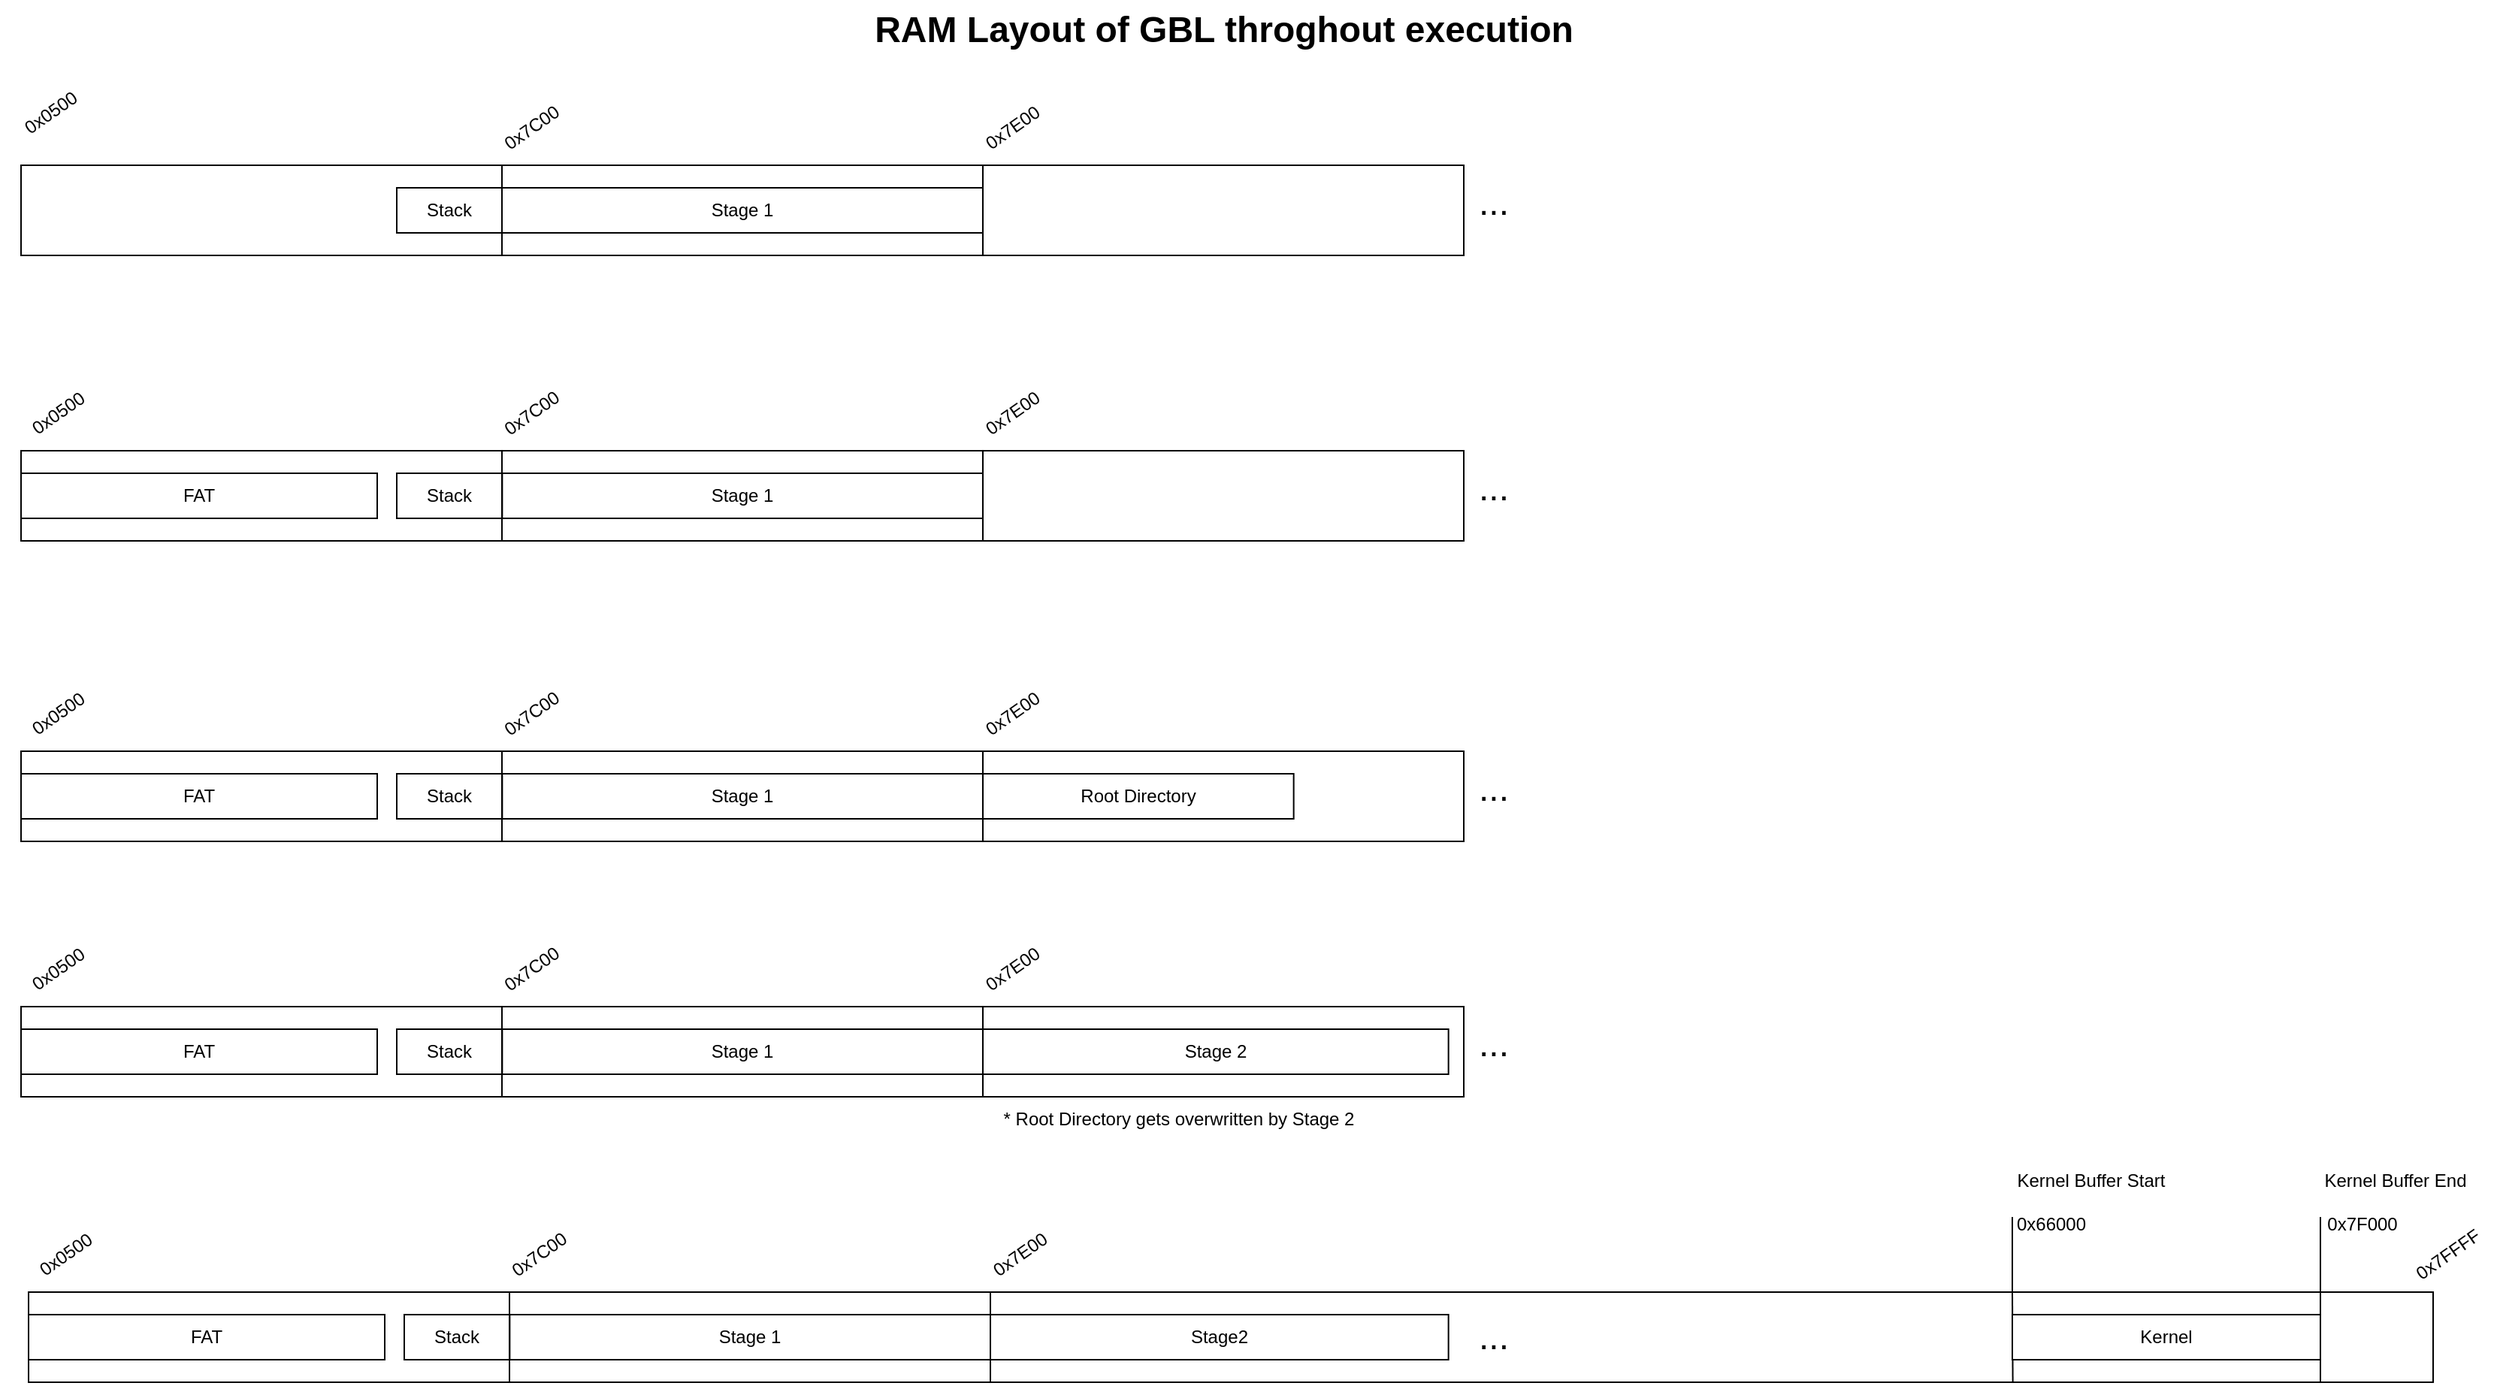 <mxfile scale="1" border="0">
    <diagram id="AzmIc19uWYascQ04gYRs" name="Page-1">
        <mxGraphModel dx="1900" dy="2224" grid="1" gridSize="10" guides="1" tooltips="1" connect="1" arrows="1" fold="1" page="1" pageScale="1" pageWidth="850" pageHeight="1100" background="#FFFFFF" math="0" shadow="0">
            <root>
                <mxCell id="0"/>
                <mxCell id="1" parent="0"/>
                <mxCell id="92" value="" style="group;movable=0;resizable=0;rotatable=0;deletable=0;editable=0;locked=1;connectable=0;" parent="1" vertex="1" connectable="0">
                    <mxGeometry x="26.822" y="90" width="1300" height="370" as="geometry"/>
                </mxCell>
                <mxCell id="81" value="" style="group;movable=0;resizable=0;rotatable=0;deletable=0;editable=0;locked=1;connectable=0;" parent="92" vertex="1" connectable="0">
                    <mxGeometry width="1300" height="370" as="geometry"/>
                </mxCell>
                <mxCell id="139" value="" style="rounded=0;whiteSpace=wrap;html=1;container=0;" parent="1" vertex="1">
                    <mxGeometry x="675" y="830" width="960" height="60" as="geometry"/>
                </mxCell>
                <mxCell id="94" value="" style="rounded=0;whiteSpace=wrap;html=1;container=0;" parent="1" vertex="1">
                    <mxGeometry x="355" y="830" width="320" height="60" as="geometry"/>
                </mxCell>
                <mxCell id="95" value="0x7C00" style="text;html=1;align=center;verticalAlign=middle;whiteSpace=wrap;rounded=0;rotation=-35;container=0;" parent="1" vertex="1">
                    <mxGeometry x="345" y="790" width="60" height="30" as="geometry"/>
                </mxCell>
                <mxCell id="96" value="0x7E00" style="text;html=1;align=center;verticalAlign=middle;whiteSpace=wrap;rounded=0;rotation=-35;container=0;" parent="1" vertex="1">
                    <mxGeometry x="665" y="790" width="60" height="30" as="geometry"/>
                </mxCell>
                <mxCell id="98" value="Stage2" style="rounded=0;whiteSpace=wrap;html=1;container=0;" parent="1" vertex="1">
                    <mxGeometry x="675" y="845" width="304.82" height="30" as="geometry"/>
                </mxCell>
                <mxCell id="99" value="" style="rounded=0;whiteSpace=wrap;html=1;container=0;" parent="1" vertex="1">
                    <mxGeometry x="35" y="830" width="320" height="60" as="geometry"/>
                </mxCell>
                <mxCell id="100" value="FAT" style="rounded=0;whiteSpace=wrap;html=1;container=0;" parent="1" vertex="1">
                    <mxGeometry x="35.002" y="845" width="237" height="30" as="geometry"/>
                </mxCell>
                <mxCell id="103" value="Stack" style="rounded=0;whiteSpace=wrap;html=1;container=0;" parent="1" vertex="1">
                    <mxGeometry x="285" y="845" width="70" height="30" as="geometry"/>
                </mxCell>
                <mxCell id="105" value="0x0500" style="text;html=1;align=center;verticalAlign=middle;whiteSpace=wrap;rounded=0;rotation=-35;container=0;" parent="1" vertex="1">
                    <mxGeometry x="30" y="790" width="60" height="30" as="geometry"/>
                </mxCell>
                <mxCell id="111" value="0x7FFFF" style="text;html=1;align=center;verticalAlign=middle;whiteSpace=wrap;rounded=0;rotation=-35;container=0;" parent="1" vertex="1">
                    <mxGeometry x="1615" y="790" width="60" height="30" as="geometry"/>
                </mxCell>
                <mxCell id="128" value="&lt;font style=&quot;font-size: 24px;&quot;&gt;...&lt;/font&gt;" style="text;html=1;align=center;verticalAlign=middle;whiteSpace=wrap;rounded=0;container=0;" parent="1" vertex="1">
                    <mxGeometry x="1000" y="845" width="20" height="30" as="geometry"/>
                </mxCell>
                <mxCell id="129" value="0x7F000" style="text;html=1;align=center;verticalAlign=middle;whiteSpace=wrap;rounded=0;rotation=0;container=0;" parent="1" vertex="1">
                    <mxGeometry x="1558" y="770" width="60" height="30" as="geometry"/>
                </mxCell>
                <mxCell id="130" value="" style="endArrow=none;html=1;entryX=0.75;entryY=0;entryDx=0;entryDy=0;" parent="1" edge="1">
                    <mxGeometry width="50" height="50" relative="1" as="geometry">
                        <mxPoint x="1560" y="780" as="sourcePoint"/>
                        <mxPoint x="1560" y="830" as="targetPoint"/>
                    </mxGeometry>
                </mxCell>
                <mxCell id="131" value="Kernel Buffer End" style="text;html=1;align=center;verticalAlign=middle;whiteSpace=wrap;rounded=0;rotation=0;container=0;" parent="1" vertex="1">
                    <mxGeometry x="1560" y="741" width="100" height="30" as="geometry"/>
                </mxCell>
                <mxCell id="133" value="" style="endArrow=none;html=1;" parent="1" edge="1">
                    <mxGeometry width="50" height="50" relative="1" as="geometry">
                        <mxPoint x="1560" y="830" as="sourcePoint"/>
                        <mxPoint x="1560" y="890" as="targetPoint"/>
                    </mxGeometry>
                </mxCell>
                <mxCell id="134" value="0x66000" style="text;html=1;align=center;verticalAlign=middle;whiteSpace=wrap;rounded=0;rotation=0;container=0;" parent="1" vertex="1">
                    <mxGeometry x="1351" y="770" width="60" height="30" as="geometry"/>
                </mxCell>
                <mxCell id="135" value="" style="endArrow=none;html=1;entryX=0.75;entryY=0;entryDx=0;entryDy=0;" parent="1" edge="1">
                    <mxGeometry width="50" height="50" relative="1" as="geometry">
                        <mxPoint x="1355" y="780" as="sourcePoint"/>
                        <mxPoint x="1355" y="830" as="targetPoint"/>
                    </mxGeometry>
                </mxCell>
                <mxCell id="136" value="" style="endArrow=none;html=1;entryX=0.563;entryY=1;entryDx=0;entryDy=0;entryPerimeter=0;" parent="1" edge="1">
                    <mxGeometry width="50" height="50" relative="1" as="geometry">
                        <mxPoint x="1355" y="830" as="sourcePoint"/>
                        <mxPoint x="1355.32" y="890" as="targetPoint"/>
                    </mxGeometry>
                </mxCell>
                <mxCell id="138" value="Kernel Buffer Start" style="text;html=1;align=center;verticalAlign=middle;whiteSpace=wrap;rounded=0;rotation=0;container=0;" parent="1" vertex="1">
                    <mxGeometry x="1355" y="741" width="105" height="30" as="geometry"/>
                </mxCell>
                <mxCell id="140" value="Kernel" style="rounded=0;whiteSpace=wrap;html=1;container=0;" parent="1" vertex="1">
                    <mxGeometry x="1355" y="845" width="205" height="30" as="geometry"/>
                </mxCell>
                <mxCell id="65" value="" style="rounded=0;whiteSpace=wrap;html=1;container=0;" parent="1" vertex="1">
                    <mxGeometry x="350" y="270" width="320" height="60" as="geometry"/>
                </mxCell>
                <mxCell id="66" value="0x7C00" style="text;html=1;align=center;verticalAlign=middle;whiteSpace=wrap;rounded=0;rotation=-35;container=0;" parent="1" vertex="1">
                    <mxGeometry x="340" y="230" width="60" height="30" as="geometry"/>
                </mxCell>
                <mxCell id="67" value="0x7E00" style="text;html=1;align=center;verticalAlign=middle;whiteSpace=wrap;rounded=0;rotation=-35;container=0;" parent="1" vertex="1">
                    <mxGeometry x="660" y="230" width="60" height="30" as="geometry"/>
                </mxCell>
                <mxCell id="69" value="" style="rounded=0;whiteSpace=wrap;html=1;container=0;" parent="1" vertex="1">
                    <mxGeometry x="670" y="270" width="320" height="60" as="geometry"/>
                </mxCell>
                <mxCell id="72" value="" style="rounded=0;whiteSpace=wrap;html=1;container=0;" parent="1" vertex="1">
                    <mxGeometry x="30" y="270" width="320" height="60" as="geometry"/>
                </mxCell>
                <mxCell id="73" value="FAT" style="rounded=0;whiteSpace=wrap;html=1;container=0;" parent="1" vertex="1">
                    <mxGeometry x="30.002" y="285" width="237" height="30" as="geometry"/>
                </mxCell>
                <mxCell id="78" value="Stack" style="rounded=0;whiteSpace=wrap;html=1;container=0;" parent="1" vertex="1">
                    <mxGeometry x="280" y="285" width="70" height="30" as="geometry"/>
                </mxCell>
                <mxCell id="79" value="&lt;font style=&quot;font-size: 24px;&quot;&gt;...&lt;/font&gt;" style="text;html=1;align=center;verticalAlign=middle;whiteSpace=wrap;rounded=0;container=0;" parent="1" vertex="1">
                    <mxGeometry x="1000" y="280" width="20" height="30" as="geometry"/>
                </mxCell>
                <mxCell id="86" value="0x0500" style="text;html=1;align=center;verticalAlign=middle;whiteSpace=wrap;rounded=0;rotation=-35;container=0;" parent="1" vertex="1">
                    <mxGeometry x="25" y="230" width="60" height="30" as="geometry"/>
                </mxCell>
                <mxCell id="25" value="" style="rounded=0;whiteSpace=wrap;html=1;container=0;" parent="1" vertex="1">
                    <mxGeometry x="350" y="80" width="320" height="60" as="geometry"/>
                </mxCell>
                <mxCell id="26" value="0x7C00" style="text;html=1;align=center;verticalAlign=middle;whiteSpace=wrap;rounded=0;rotation=-35;container=0;" parent="1" vertex="1">
                    <mxGeometry x="340" y="40" width="60" height="30" as="geometry"/>
                </mxCell>
                <mxCell id="27" value="0x7E00" style="text;html=1;align=center;verticalAlign=middle;whiteSpace=wrap;rounded=0;rotation=-35;container=0;" parent="1" vertex="1">
                    <mxGeometry x="660" y="40" width="60" height="30" as="geometry"/>
                </mxCell>
                <mxCell id="31" value="" style="rounded=0;whiteSpace=wrap;html=1;container=0;" parent="1" vertex="1">
                    <mxGeometry x="670" y="80" width="320" height="60" as="geometry"/>
                </mxCell>
                <mxCell id="37" value="" style="rounded=0;whiteSpace=wrap;html=1;container=0;" parent="1" vertex="1">
                    <mxGeometry x="30" y="80" width="320" height="60" as="geometry"/>
                </mxCell>
                <mxCell id="40" value="0x0500" style="text;html=1;align=center;verticalAlign=middle;whiteSpace=wrap;rounded=0;rotation=-35;container=0;" parent="1" vertex="1">
                    <mxGeometry x="20" y="30" width="60" height="30" as="geometry"/>
                </mxCell>
                <mxCell id="44" value="Stack" style="rounded=0;whiteSpace=wrap;html=1;container=0;" parent="1" vertex="1">
                    <mxGeometry x="280" y="95" width="70" height="30" as="geometry"/>
                </mxCell>
                <mxCell id="53" value="&lt;font style=&quot;font-size: 24px;&quot;&gt;...&lt;/font&gt;" style="text;html=1;align=center;verticalAlign=middle;whiteSpace=wrap;rounded=0;container=0;" parent="1" vertex="1">
                    <mxGeometry x="1000" y="90" width="20" height="30" as="geometry"/>
                </mxCell>
                <mxCell id="150" value="&lt;span style=&quot;color: rgb(0, 0, 0);&quot;&gt;Stage 1&lt;/span&gt;" style="rounded=0;whiteSpace=wrap;html=1;container=0;" parent="1" vertex="1">
                    <mxGeometry x="350" y="95" width="320" height="30" as="geometry"/>
                </mxCell>
                <mxCell id="153" value="&lt;span style=&quot;color: rgb(0, 0, 0);&quot;&gt;Stage 1&lt;/span&gt;" style="rounded=0;whiteSpace=wrap;html=1;container=0;" parent="1" vertex="1">
                    <mxGeometry x="350.18" y="285" width="319.82" height="30" as="geometry"/>
                </mxCell>
                <mxCell id="160" value="" style="rounded=0;whiteSpace=wrap;html=1;container=0;" parent="1" vertex="1">
                    <mxGeometry x="350" y="470" width="320" height="60" as="geometry"/>
                </mxCell>
                <mxCell id="161" value="0x7C00" style="text;html=1;align=center;verticalAlign=middle;whiteSpace=wrap;rounded=0;rotation=-35;container=0;" parent="1" vertex="1">
                    <mxGeometry x="340" y="430" width="60" height="30" as="geometry"/>
                </mxCell>
                <mxCell id="162" value="0x7E00" style="text;html=1;align=center;verticalAlign=middle;whiteSpace=wrap;rounded=0;rotation=-35;container=0;" parent="1" vertex="1">
                    <mxGeometry x="660" y="430" width="60" height="30" as="geometry"/>
                </mxCell>
                <mxCell id="163" value="" style="rounded=0;whiteSpace=wrap;html=1;container=0;" parent="1" vertex="1">
                    <mxGeometry x="670" y="470" width="320" height="60" as="geometry"/>
                </mxCell>
                <mxCell id="165" value="" style="rounded=0;whiteSpace=wrap;html=1;container=0;" parent="1" vertex="1">
                    <mxGeometry x="30" y="470" width="320" height="60" as="geometry"/>
                </mxCell>
                <mxCell id="166" value="FAT" style="rounded=0;whiteSpace=wrap;html=1;container=0;" parent="1" vertex="1">
                    <mxGeometry x="30.002" y="485" width="237" height="30" as="geometry"/>
                </mxCell>
                <mxCell id="167" value="Stack" style="rounded=0;whiteSpace=wrap;html=1;container=0;" parent="1" vertex="1">
                    <mxGeometry x="280" y="485" width="70" height="30" as="geometry"/>
                </mxCell>
                <mxCell id="168" value="&lt;font style=&quot;font-size: 24px;&quot;&gt;...&lt;/font&gt;" style="text;html=1;align=center;verticalAlign=middle;whiteSpace=wrap;rounded=0;container=0;" parent="1" vertex="1">
                    <mxGeometry x="1000" y="480" width="20" height="30" as="geometry"/>
                </mxCell>
                <mxCell id="169" value="0x0500" style="text;html=1;align=center;verticalAlign=middle;whiteSpace=wrap;rounded=0;rotation=-35;container=0;" parent="1" vertex="1">
                    <mxGeometry x="25" y="430" width="60" height="30" as="geometry"/>
                </mxCell>
                <mxCell id="171" value="&lt;span style=&quot;color: rgb(0, 0, 0);&quot;&gt;Stage 1&lt;/span&gt;" style="rounded=0;whiteSpace=wrap;html=1;container=0;" parent="1" vertex="1">
                    <mxGeometry x="350.18" y="485" width="319.82" height="30" as="geometry"/>
                </mxCell>
                <mxCell id="172" value="Root Directory" style="rounded=0;whiteSpace=wrap;html=1;container=0;" parent="1" vertex="1">
                    <mxGeometry x="670.002" y="485" width="206.82" height="30" as="geometry"/>
                </mxCell>
                <mxCell id="173" value="" style="rounded=0;whiteSpace=wrap;html=1;container=0;" parent="1" vertex="1">
                    <mxGeometry x="350" y="640" width="320" height="60" as="geometry"/>
                </mxCell>
                <mxCell id="174" value="0x7C00" style="text;html=1;align=center;verticalAlign=middle;whiteSpace=wrap;rounded=0;rotation=-35;container=0;" parent="1" vertex="1">
                    <mxGeometry x="340" y="600" width="60" height="30" as="geometry"/>
                </mxCell>
                <mxCell id="175" value="0x7E00" style="text;html=1;align=center;verticalAlign=middle;whiteSpace=wrap;rounded=0;rotation=-35;container=0;" parent="1" vertex="1">
                    <mxGeometry x="660" y="600" width="60" height="30" as="geometry"/>
                </mxCell>
                <mxCell id="176" value="" style="rounded=0;whiteSpace=wrap;html=1;container=0;" parent="1" vertex="1">
                    <mxGeometry x="670" y="640" width="320" height="60" as="geometry"/>
                </mxCell>
                <mxCell id="177" value="" style="rounded=0;whiteSpace=wrap;html=1;container=0;" parent="1" vertex="1">
                    <mxGeometry x="30" y="640" width="320" height="60" as="geometry"/>
                </mxCell>
                <mxCell id="178" value="FAT" style="rounded=0;whiteSpace=wrap;html=1;container=0;" parent="1" vertex="1">
                    <mxGeometry x="30.002" y="655" width="237" height="30" as="geometry"/>
                </mxCell>
                <mxCell id="179" value="Stack" style="rounded=0;whiteSpace=wrap;html=1;container=0;" parent="1" vertex="1">
                    <mxGeometry x="280" y="655" width="70" height="30" as="geometry"/>
                </mxCell>
                <mxCell id="180" value="&lt;font style=&quot;font-size: 24px;&quot;&gt;...&lt;/font&gt;" style="text;html=1;align=center;verticalAlign=middle;whiteSpace=wrap;rounded=0;container=0;" parent="1" vertex="1">
                    <mxGeometry x="1000" y="650" width="20" height="30" as="geometry"/>
                </mxCell>
                <mxCell id="181" value="0x0500" style="text;html=1;align=center;verticalAlign=middle;whiteSpace=wrap;rounded=0;rotation=-35;container=0;" parent="1" vertex="1">
                    <mxGeometry x="25" y="600" width="60" height="30" as="geometry"/>
                </mxCell>
                <mxCell id="183" value="&lt;span style=&quot;color: rgb(0, 0, 0);&quot;&gt;Stage 1&lt;/span&gt;" style="rounded=0;whiteSpace=wrap;html=1;container=0;" parent="1" vertex="1">
                    <mxGeometry x="350.18" y="655" width="319.82" height="30" as="geometry"/>
                </mxCell>
                <mxCell id="184" value="Stage 2" style="rounded=0;whiteSpace=wrap;html=1;container=0;" parent="1" vertex="1">
                    <mxGeometry x="670" y="655" width="309.82" height="30" as="geometry"/>
                </mxCell>
                <mxCell id="185" value="&lt;span style=&quot;color: rgb(0, 0, 0);&quot;&gt;Stage 1&lt;/span&gt;" style="rounded=0;whiteSpace=wrap;html=1;container=0;" vertex="1" parent="1">
                    <mxGeometry x="355.18" y="845" width="319.82" height="30" as="geometry"/>
                </mxCell>
                <mxCell id="186" value="&lt;font style=&quot;font-size: 24px;&quot;&gt;&lt;b&gt;RAM Layout of GBL throghout execution&lt;/b&gt;&lt;/font&gt;" style="text;html=1;align=center;verticalAlign=middle;resizable=0;points=[];autosize=1;strokeColor=none;fillColor=none;" vertex="1" parent="1">
                    <mxGeometry x="585" y="-30" width="490" height="40" as="geometry"/>
                </mxCell>
                <mxCell id="187" value="* Root Directory gets overwritten by Stage 2" style="text;html=1;align=center;verticalAlign=middle;resizable=0;points=[];autosize=1;strokeColor=none;fillColor=none;" vertex="1" parent="1">
                    <mxGeometry x="670" y="700" width="260" height="30" as="geometry"/>
                </mxCell>
            </root>
        </mxGraphModel>
    </diagram>
</mxfile>